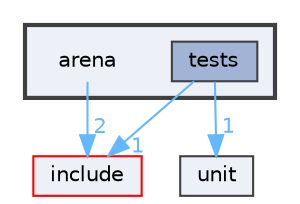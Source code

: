 digraph "arena"
{
 // LATEX_PDF_SIZE
  bgcolor="transparent";
  edge [fontname=Helvetica,fontsize=10,labelfontname=Helvetica,labelfontsize=10];
  node [fontname=Helvetica,fontsize=10,shape=box,height=0.2,width=0.4];
  compound=true
  subgraph clusterdir_24a0bc813816888be2df2bd33273765b {
    graph [ bgcolor="#edf0f7", pencolor="grey25", label="", fontname=Helvetica,fontsize=10 style="filled,bold", URL="dir_24a0bc813816888be2df2bd33273765b.html",tooltip=""]
    dir_24a0bc813816888be2df2bd33273765b [shape=plaintext, label="arena"];
  dir_18ae6e642d1c00615ea4e05eedf1784f [label="tests", fillcolor="#a2b4d6", color="grey25", style="filled", URL="dir_18ae6e642d1c00615ea4e05eedf1784f.html",tooltip=""];
  }
  dir_d44c64559bbebec7f509842c48db8b23 [label="include", fillcolor="#edf0f7", color="red", style="filled", URL="dir_d44c64559bbebec7f509842c48db8b23.html",tooltip=""];
  dir_cc0b5cae3b7a81a4c0ef074802e575f9 [label="unit", fillcolor="#edf0f7", color="grey25", style="filled", URL="dir_cc0b5cae3b7a81a4c0ef074802e575f9.html",tooltip=""];
  dir_24a0bc813816888be2df2bd33273765b->dir_d44c64559bbebec7f509842c48db8b23 [headlabel="2", labeldistance=1.5 headhref="dir_000001_000003.html" href="dir_000001_000003.html" color="steelblue1" fontcolor="steelblue1"];
  dir_18ae6e642d1c00615ea4e05eedf1784f->dir_cc0b5cae3b7a81a4c0ef074802e575f9 [headlabel="1", labeldistance=1.5 headhref="dir_000009_000013.html" href="dir_000009_000013.html" color="steelblue1" fontcolor="steelblue1"];
  dir_18ae6e642d1c00615ea4e05eedf1784f->dir_d44c64559bbebec7f509842c48db8b23 [headlabel="1", labeldistance=1.5 headhref="dir_000009_000003.html" href="dir_000009_000003.html" color="steelblue1" fontcolor="steelblue1"];
}
